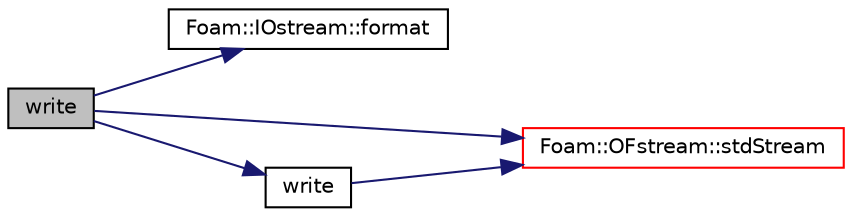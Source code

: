 digraph "write"
{
  bgcolor="transparent";
  edge [fontname="Helvetica",fontsize="10",labelfontname="Helvetica",labelfontsize="10"];
  node [fontname="Helvetica",fontsize="10",shape=record];
  rankdir="LR";
  Node1 [label="write",height=0.2,width=0.4,color="black", fillcolor="grey75", style="filled", fontcolor="black"];
  Node1 -> Node2 [color="midnightblue",fontsize="10",style="solid",fontname="Helvetica"];
  Node2 [label="Foam::IOstream::format",height=0.2,width=0.4,color="black",URL="$a01187.html#a1e2dd3d90088c6d1ed0a27bd75d814fb",tooltip="Return current stream format. "];
  Node1 -> Node3 [color="midnightblue",fontsize="10",style="solid",fontname="Helvetica"];
  Node3 [label="Foam::OFstream::stdStream",height=0.2,width=0.4,color="red",URL="$a01709.html#a508c1eb7ca76b7845a2c46561d2325d3",tooltip="Access to underlying std::ostream. "];
  Node1 -> Node4 [color="midnightblue",fontsize="10",style="solid",fontname="Helvetica"];
  Node4 [label="write",height=0.2,width=0.4,color="black",URL="$a00644.html#a585eddd24704fabf8fb2b6f1da342813",tooltip="Binary write. "];
  Node4 -> Node3 [color="midnightblue",fontsize="10",style="solid",fontname="Helvetica"];
}
